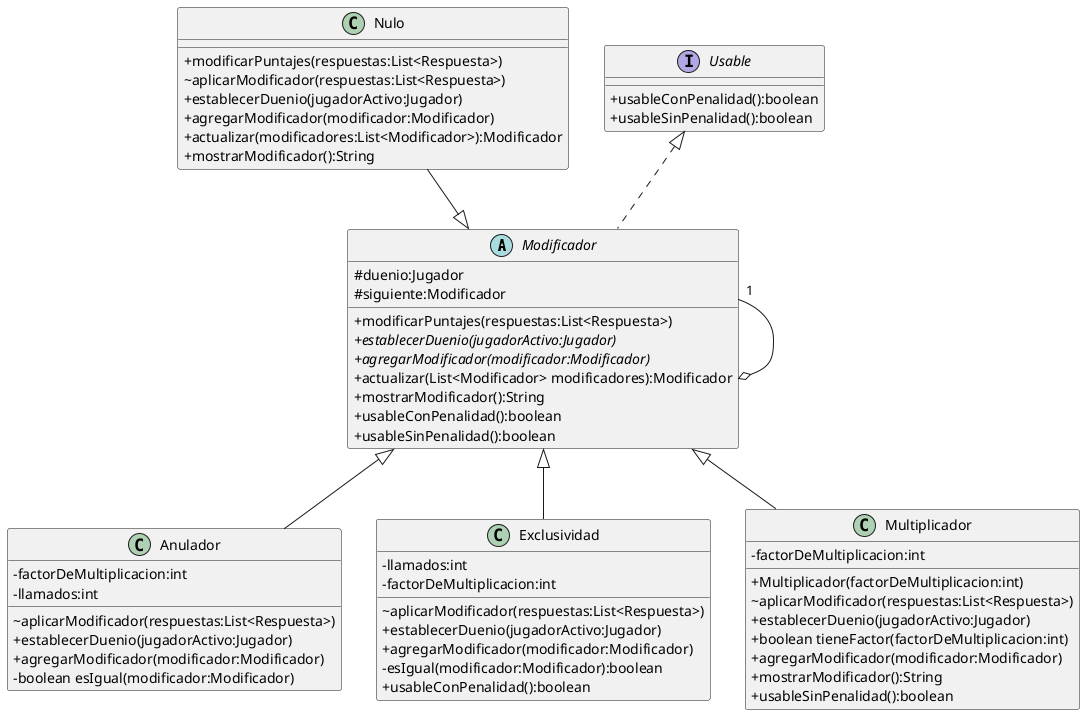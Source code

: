 @startuml MODIFICADORES

skinparam classAttributeIconSize 0

abstract class Modificador implements Usable{
    # duenio:Jugador
    # siguiente:Modificador

    + modificarPuntajes(respuestas:List<Respuesta>)
    + {abstract} establecerDuenio(jugadorActivo:Jugador)
    + {abstract} agregarModificador(modificador:Modificador)
    + actualizar(List<Modificador> modificadores):Modificador 
    + mostrarModificador():String
    + usableConPenalidad():boolean
    + usableSinPenalidad():boolean
}

class Anulador extends Modificador{
    - factorDeMultiplicacion:int
    - llamados:int

    ~ aplicarModificador(respuestas:List<Respuesta>)
    + establecerDuenio(jugadorActivo:Jugador)
    + agregarModificador(modificador:Modificador)
    - boolean esIgual(modificador:Modificador)
}

class Exclusividad extends Modificador{
    - llamados:int
    - factorDeMultiplicacion:int

    ~ aplicarModificador(respuestas:List<Respuesta>)
    + establecerDuenio(jugadorActivo:Jugador)
    + agregarModificador(modificador:Modificador)
    - esIgual(modificador:Modificador):boolean 
    + usableConPenalidad():boolean
}

class Multiplicador extends Modificador{
    - factorDeMultiplicacion:int

    + Multiplicador(factorDeMultiplicacion:int)
    ~ aplicarModificador(respuestas:List<Respuesta>)
    + establecerDuenio(jugadorActivo:Jugador)
    + boolean tieneFactor(factorDeMultiplicacion:int)
    + agregarModificador(modificador:Modificador)
    + mostrarModificador():String
    + usableSinPenalidad():boolean
}

class Nulo {
    + modificarPuntajes(respuestas:List<Respuesta>)
    ~ aplicarModificador(respuestas:List<Respuesta>)
    + establecerDuenio(jugadorActivo:Jugador)
    + agregarModificador(modificador:Modificador)
    + actualizar(modificadores:List<Modificador>):Modificador
    + mostrarModificador():String
}

interface Usable{
    + usableConPenalidad():boolean
    + usableSinPenalidad():boolean
}

Modificador o-left- "1" Modificador

Modificador <|-up- Nulo